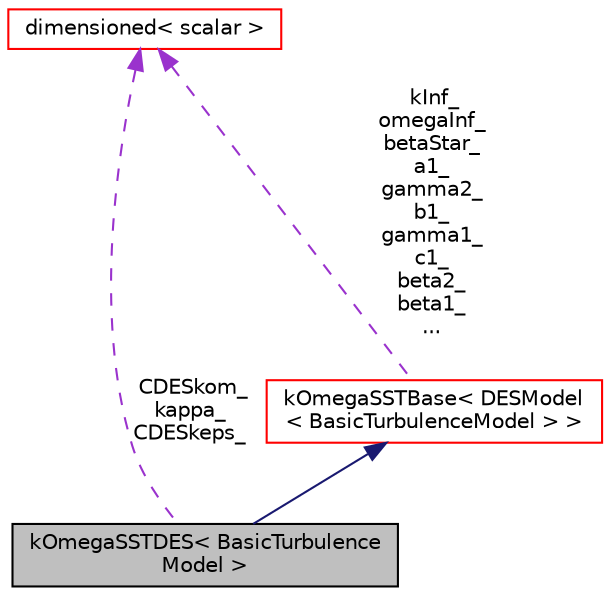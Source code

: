 digraph "kOmegaSSTDES&lt; BasicTurbulenceModel &gt;"
{
  bgcolor="transparent";
  edge [fontname="Helvetica",fontsize="10",labelfontname="Helvetica",labelfontsize="10"];
  node [fontname="Helvetica",fontsize="10",shape=record];
  Node1 [label="kOmegaSSTDES\< BasicTurbulence\lModel \>",height=0.2,width=0.4,color="black", fillcolor="grey75", style="filled" fontcolor="black"];
  Node2 -> Node1 [dir="back",color="midnightblue",fontsize="10",style="solid",fontname="Helvetica"];
  Node2 [label="kOmegaSSTBase\< DESModel\l\< BasicTurbulenceModel \> \>",height=0.2,width=0.4,color="red",URL="$classFoam_1_1kOmegaSSTBase.html"];
  Node3 -> Node2 [dir="back",color="darkorchid3",fontsize="10",style="dashed",label=" kInf_\nomegaInf_\nbetaStar_\na1_\ngamma2_\nb1_\ngamma1_\nc1_\nbeta2_\nbeta1_\n..." ,fontname="Helvetica"];
  Node3 [label="dimensioned\< scalar \>",height=0.2,width=0.4,color="red",URL="$classFoam_1_1dimensioned.html"];
  Node3 -> Node1 [dir="back",color="darkorchid3",fontsize="10",style="dashed",label=" CDESkom_\nkappa_\nCDESkeps_" ,fontname="Helvetica"];
}
